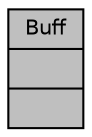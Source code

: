 digraph "Buff"
{
 // LATEX_PDF_SIZE
  edge [fontname="Helvetica",fontsize="10",labelfontname="Helvetica",labelfontsize="10"];
  node [fontname="Helvetica",fontsize="10",shape=record];
  Node1 [label="{Buff\n||}",height=0.2,width=0.4,color="black", fillcolor="grey75", style="filled", fontcolor="black",tooltip=" "];
}
